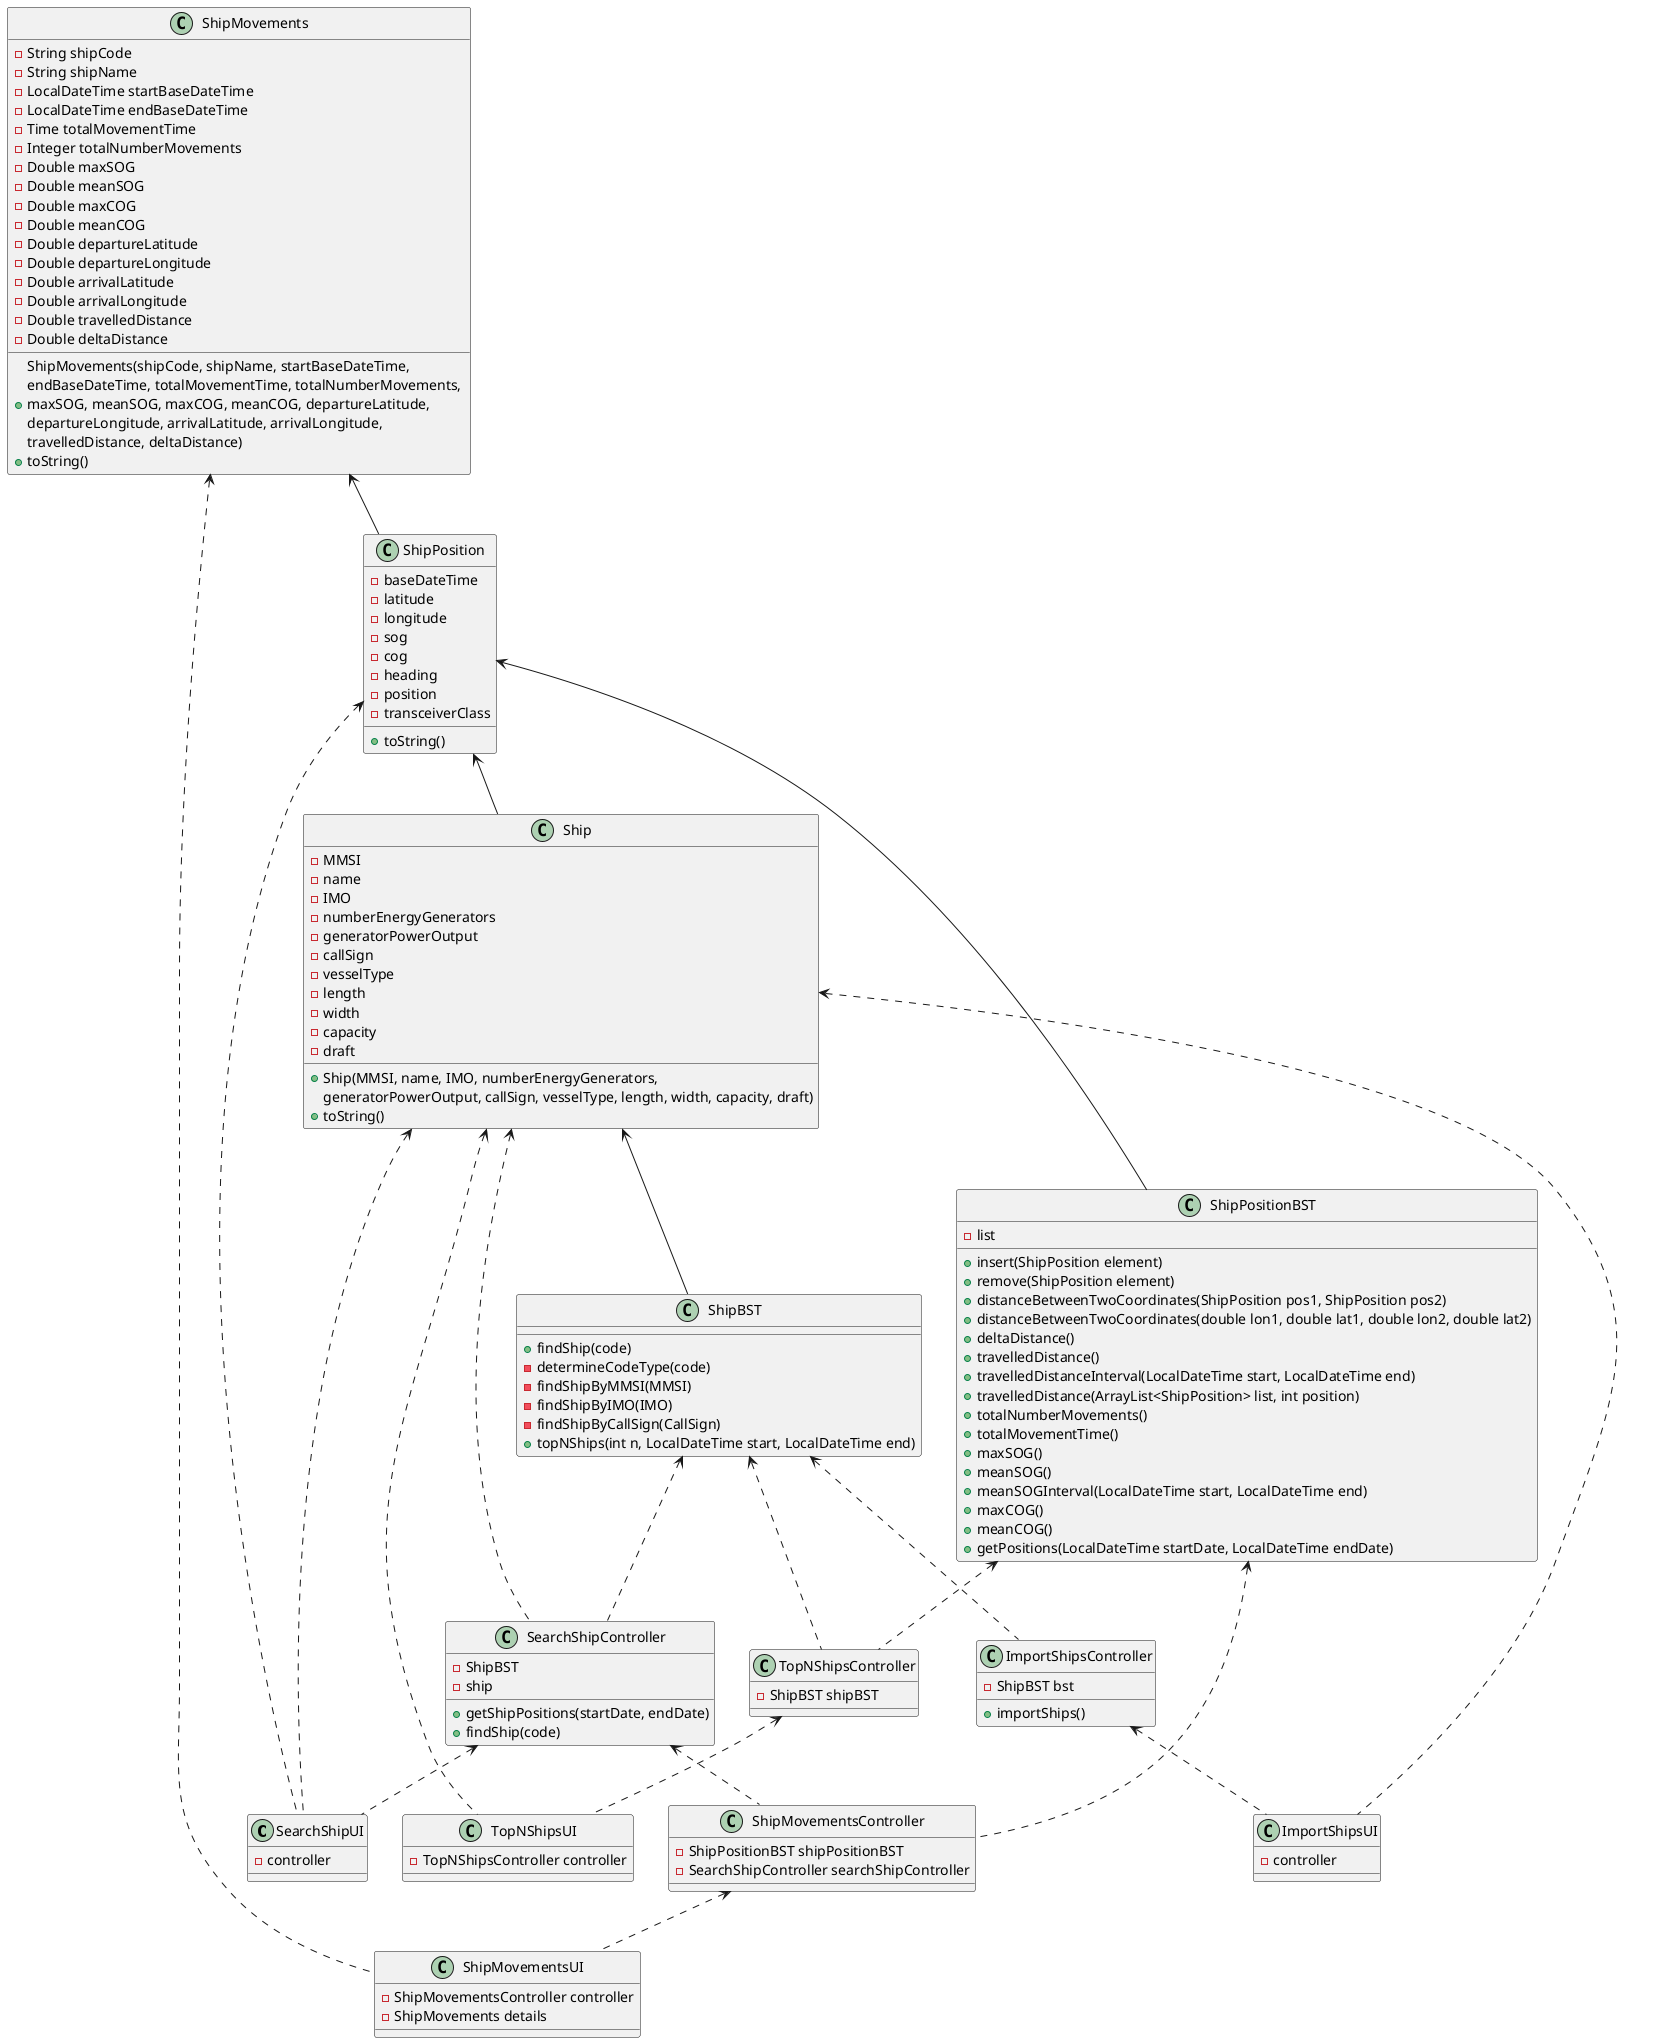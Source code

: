 @startuml
'https://plantuml.com/class-diagram

class SearchShipUI {
- controller
}

class SearchShipController {
- ShipBST
- ship
+ getShipPositions(startDate, endDate)
+ findShip(code)
}

class ShipBST {
+ findShip(code)
- determineCodeType(code)
- findShipByMMSI(MMSI)
- findShipByIMO(IMO)
- findShipByCallSign(CallSign)
+ topNShips(int n, LocalDateTime start, LocalDateTime end)
}

class Ship {
-MMSI
-name
-IMO
-numberEnergyGenerators
-generatorPowerOutput
-callSign
-vesselType
-length
-width
-capacity
-draft
+ Ship(MMSI, name, IMO, numberEnergyGenerators,
          generatorPowerOutput, callSign, vesselType, length, width, capacity, draft)
+ toString()
}

class ShipPosition {
-baseDateTime
-latitude
-longitude
-sog
-cog
-heading
-position
-transceiverClass
+ toString()
}

class ShipMovementsUI {
- ShipMovementsController controller
- ShipMovements details
}

class ShipMovementsController {
- ShipPositionBST shipPositionBST
- SearchShipController searchShipController
}

class ShipMovements {
- String shipCode
- String shipName
- LocalDateTime startBaseDateTime
- LocalDateTime endBaseDateTime
- Time totalMovementTime
- Integer totalNumberMovements
- Double maxSOG
- Double meanSOG
- Double maxCOG
- Double meanCOG
- Double departureLatitude
- Double departureLongitude
- Double arrivalLatitude
- Double arrivalLongitude
- Double travelledDistance
- Double deltaDistance
+ ShipMovements(shipCode, shipName, startBaseDateTime, \nendBaseDateTime, totalMovementTime, totalNumberMovements, \nmaxSOG, meanSOG, maxCOG, meanCOG, departureLatitude, \ndepartureLongitude, arrivalLatitude, arrivalLongitude, \ntravelledDistance, deltaDistance)
+ toString()
}

class ImportShipsUI {
- controller
}

class ImportShipsController {
+ importShips()
- ShipBST bst
}

class TopNShipsUI {
- TopNShipsController controller
}

class TopNShipsController {
- ShipBST shipBST
}

class ShipPositionBST {
-list
+insert(ShipPosition element)
+remove(ShipPosition element)
+distanceBetweenTwoCoordinates(ShipPosition pos1, ShipPosition pos2)
+distanceBetweenTwoCoordinates(double lon1, double lat1, double lon2, double lat2)
+deltaDistance()
+travelledDistance()
+travelledDistanceInterval(LocalDateTime start, LocalDateTime end)
+travelledDistance(ArrayList<ShipPosition> list, int position)
+totalNumberMovements()
+totalMovementTime()
+maxSOG()
+meanSOG()
+meanSOGInterval(LocalDateTime start, LocalDateTime end)
+maxCOG()
+meanCOG()
+getPositions(LocalDateTime startDate, LocalDateTime endDate)
}


ImportShipsController <.. ImportShipsUI
Ship <.. ImportShipsUI
ShipBST <.. ImportShipsController


ShipMovementsController <.. ShipMovementsUI
ShipMovements <.. ShipMovementsUI
SearchShipController <.. ShipMovementsController
ShipPositionBST <.. ShipMovementsController


SearchShipController <.. SearchShipUI
ShipPosition <.. SearchShipUI
Ship <.. SearchShipUI
Ship <.. SearchShipController
ShipBST <.. SearchShipController


ShipPosition <-- Ship
Ship <-- ShipBST
ShipMovements <-- ShipPosition
ShipPosition <-- ShipPositionBST


TopNShipsController <.. TopNShipsUI
ShipBST <.. TopNShipsController
Ship <.. TopNShipsUI
ShipPositionBST <.. TopNShipsController


@enduml